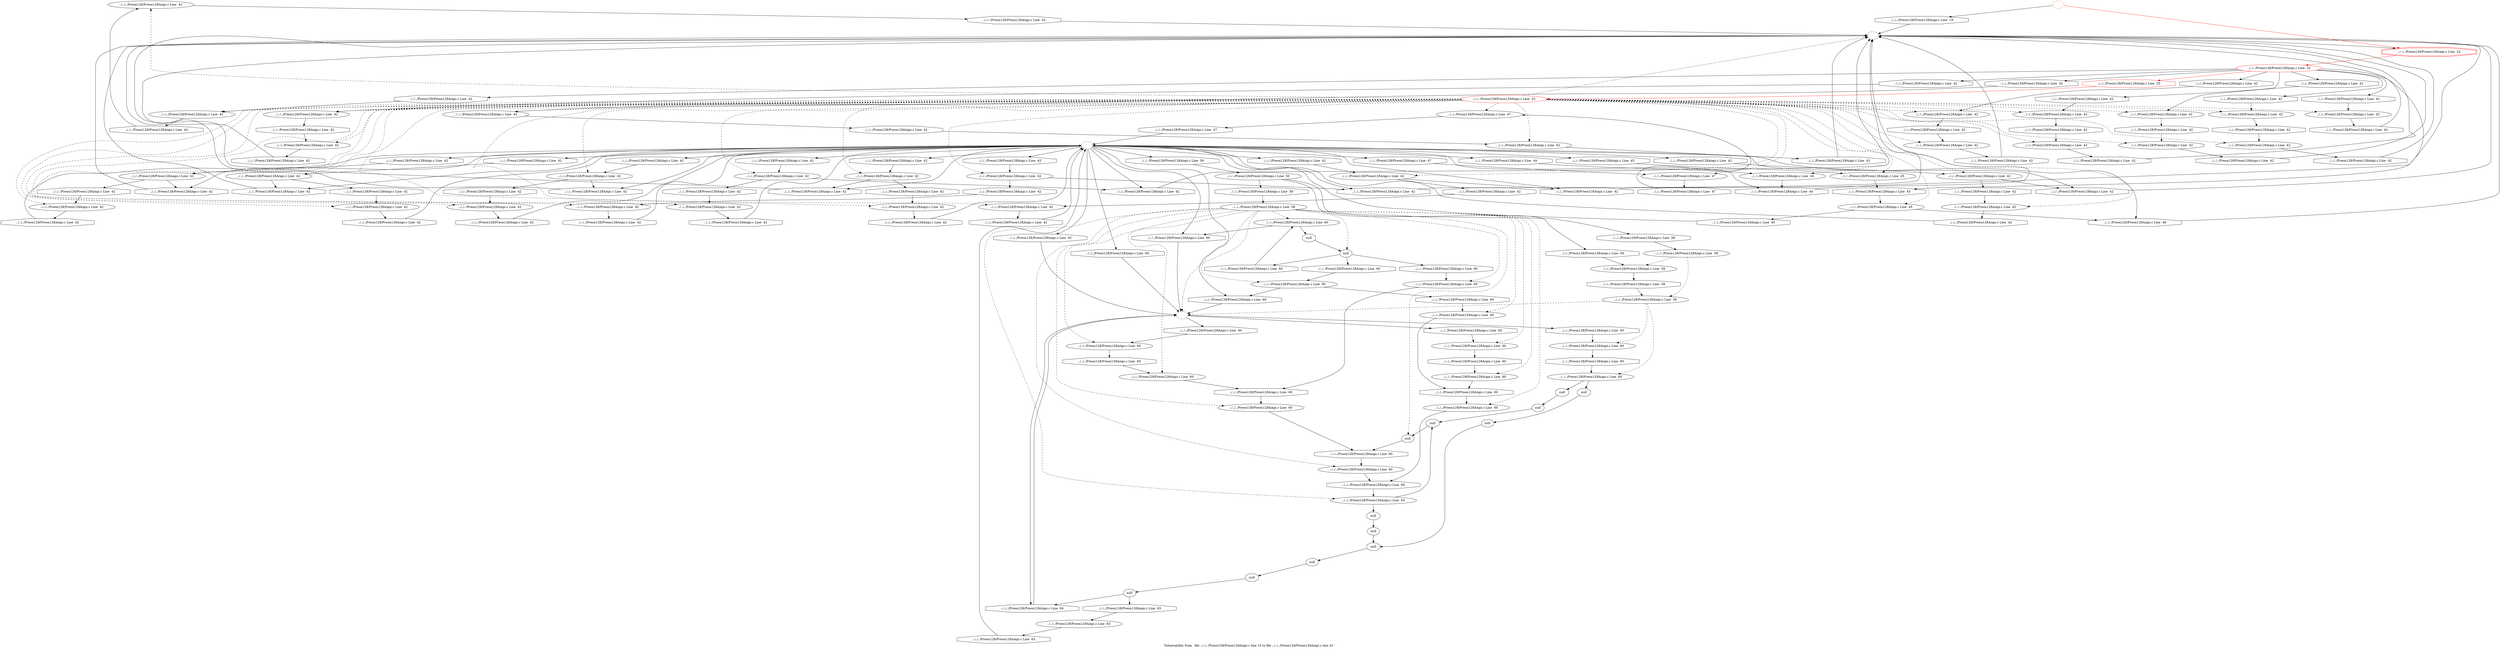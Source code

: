 digraph "Vulnerability from 'file ../../../Preon128/Preon128A/api.c line 15 to file ../../../Preon128/Preon128A/api.c line 23 '  "{
label="Vulnerability from  'file ../../../Preon128/Preon128A/api.c line 15 to file ../../../Preon128/Preon128A/api.c line 23 ' ";
node_368[shape=ellipse,style=solid,label="../../../Preon128/Preon128A/api.c Line  42"]
node_376[shape=octagon,style=solid,label="../../../Preon128/Preon128A/api.c Line  42"]
"node_368"->"node_376"
node_365[shape=octagon,style=solid,label="../../../Preon128/Preon128A/api.c Line  42"]
node_316[shape=ellipse,style=dashed,label=""]
"node_365"->"node_316"
node_364[shape=octagon,style=solid,label="../../../Preon128/Preon128A/api.c Line  42"]
"node_364"->"node_316"
node_369[shape=octagon,style=solid,label="../../../Preon128/Preon128A/api.c Line  42"]
"node_369"->"node_368"
node_370[shape=ellipse,style=solid,label="../../../Preon128/Preon128A/api.c Line  42"]
node_373[shape=octagon,style=solid,label="../../../Preon128/Preon128A/api.c Line  42"]
"node_370"->"node_373"
node_375[shape=octagon,style=solid,label="../../../Preon128/Preon128A/api.c Line  42"]
"node_370"->"node_375"
node_371[shape=octagon,style=solid,label="../../../Preon128/Preon128A/api.c Line  42"]
"node_371"->"node_370"
node_372[shape=ellipse,style=solid,label="../../../Preon128/Preon128A/api.c Line  42"]
node_374[shape=octagon,style=solid,label="../../../Preon128/Preon128A/api.c Line  42"]
"node_372"->"node_374"
"node_373"->"node_372"
node_366[shape=ellipse,style=solid,label="../../../Preon128/Preon128A/api.c Line  42"]
"node_366"->"node_369"
node_363[shape=octagon,style=solid,label="../../../Preon128/Preon128A/api.c Line  42"]
node_315[shape=ellipse,style=dashed,label=""]
"node_363"->"node_315"
node_367[shape=octagon,style=solid,label="../../../Preon128/Preon128A/api.c Line  42"]
"node_367"->"node_366"
"node_315"->"node_364"
"node_315"->"node_371"
node_326[shape=octagon,style=solid,label="../../../Preon128/Preon128A/api.c Line  42"]
"node_315"->"node_326"
node_330[shape=octagon,style=solid,label="../../../Preon128/Preon128A/api.c Line  42"]
"node_315"->"node_330"
node_337[shape=octagon,style=solid,label="../../../Preon128/Preon128A/api.c Line  42"]
"node_315"->"node_337"
node_341[shape=octagon,style=solid,label="../../../Preon128/Preon128A/api.c Line  42"]
"node_315"->"node_341"
node_348[shape=octagon,style=solid,label="../../../Preon128/Preon128A/api.c Line  42"]
"node_315"->"node_348"
node_352[shape=octagon,style=solid,label="../../../Preon128/Preon128A/api.c Line  42"]
"node_315"->"node_352"
node_360[shape=octagon,style=solid,label="../../../Preon128/Preon128A/api.c Line  42"]
"node_315"->"node_360"
node_411[shape=octagon,style=solid,label="../../../Preon128/Preon128A/api.c Line  44"]
"node_315"->"node_411"
node_412[shape=octagon,style=solid,label="../../../Preon128/Preon128A/api.c Line  44"]
"node_315"->"node_412"
node_414[shape=octagon,style=solid,label="../../../Preon128/Preon128A/api.c Line  45"]
"node_315"->"node_414"
node_418[shape=octagon,style=solid,label="../../../Preon128/Preon128A/api.c Line  46"]
"node_315"->"node_418"
"node_315"->"node_375"
node_382[shape=octagon,style=solid,label="../../../Preon128/Preon128A/api.c Line  42"]
"node_315"->"node_382"
node_386[shape=octagon,style=solid,label="../../../Preon128/Preon128A/api.c Line  42"]
"node_315"->"node_386"
node_393[shape=octagon,style=solid,label="../../../Preon128/Preon128A/api.c Line  42"]
"node_315"->"node_393"
node_397[shape=octagon,style=solid,label="../../../Preon128/Preon128A/api.c Line  42"]
"node_315"->"node_397"
node_404[shape=octagon,style=solid,label="../../../Preon128/Preon128A/api.c Line  42"]
"node_315"->"node_404"
node_408[shape=octagon,style=solid,label="../../../Preon128/Preon128A/api.c Line  42"]
"node_315"->"node_408"
node_420[shape=octagon,style=solid,label="../../../Preon128/Preon128A/api.c Line  47"]
"node_315"->"node_420"
node_424[shape=octagon,style=solid,label="../../../Preon128/Preon128A/api.c Line  56"]
"node_315"->"node_424"
node_432[shape=octagon,style=solid,label="../../../Preon128/Preon128A/api.c Line  60"]
"node_315"->"node_432"
node_453[shape=octagon,style=solid,label="../../../Preon128/Preon128A/api.c Line  60"]
"node_315"->"node_453"
node_470[shape=octagon,style=solid,label="../../../Preon128/Preon128A/api.c Line  60"]
"node_315"->"node_470"
node_479[shape=octagon,style=solid,label="../../../Preon128/Preon128A/api.c Line  62"]
"node_315"->"node_479"
node_320[shape=doubleoctagon,style=solid,label="../../../Preon128/Preon128A/api.c Line  22", color=red]
"node_316"->"node_320"
node_317[shape=octagon,style=solid,label="../../../Preon128/Preon128A/api.c Line  19"]
"node_317"->"node_316"
node_318[shape=ellipse,style=dashed,label="", color=red]
"node_318"->"node_317"
"node_318"->"node_320" [color=red]
node_319[shape=ellipse,style=solid,label="../../../Preon128/Preon128A/api.c Line  22", color=red]
"node_319"->"node_367"
node_322[shape=octagon,style=solid,label="../../../Preon128/Preon128A/api.c Line  23", color=red]
"node_319"->"node_322" [color=red]
node_324[shape=octagon,style=solid,label="../../../Preon128/Preon128A/api.c Line  42"]
"node_319"->"node_324"
node_333[shape=octagon,style=solid,label="../../../Preon128/Preon128A/api.c Line  42"]
"node_319"->"node_333"
node_344[shape=octagon,style=solid,label="../../../Preon128/Preon128A/api.c Line  42"]
"node_319"->"node_344"
node_355[shape=octagon,style=solid,label="../../../Preon128/Preon128A/api.c Line  42"]
"node_319"->"node_355"
node_416[shape=octagon,style=solid,label="../../../Preon128/Preon128A/api.c Line  45"]
"node_319"->"node_416"
node_378[shape=octagon,style=solid,label="../../../Preon128/Preon128A/api.c Line  42"]
"node_319"->"node_378"
node_389[shape=octagon,style=solid,label="../../../Preon128/Preon128A/api.c Line  42"]
"node_319"->"node_389"
node_400[shape=octagon,style=solid,label="../../../Preon128/Preon128A/api.c Line  42"]
"node_319"->"node_400"
"node_320"->"node_319" [color=red]
node_321[shape=ellipse,style=solid,label="../../../Preon128/Preon128A/api.c Line  23", color=red]
"node_321"->"node_368" [style=dashed]
"node_321"->"node_370" [style=dashed]
"node_321"->"node_372" [style=dashed]
"node_321"->"node_366" [style=dashed]
"node_321"->"node_316" [style=dashed]
node_323[shape=ellipse,style=solid,label="../../../Preon128/Preon128A/api.c Line  42"]
"node_321"->"node_323" [style=dashed]
node_325[shape=ellipse,style=solid,label="../../../Preon128/Preon128A/api.c Line  42"]
"node_321"->"node_325" [style=dashed]
node_327[shape=ellipse,style=solid,label="../../../Preon128/Preon128A/api.c Line  42"]
"node_321"->"node_327" [style=dashed]
node_332[shape=ellipse,style=solid,label="../../../Preon128/Preon128A/api.c Line  42"]
"node_321"->"node_332" [style=dashed]
node_334[shape=ellipse,style=solid,label="../../../Preon128/Preon128A/api.c Line  42"]
"node_321"->"node_334" [style=dashed]
node_336[shape=ellipse,style=solid,label="../../../Preon128/Preon128A/api.c Line  42"]
"node_321"->"node_336" [style=dashed]
node_338[shape=ellipse,style=solid,label="../../../Preon128/Preon128A/api.c Line  42"]
"node_321"->"node_338" [style=dashed]
node_343[shape=ellipse,style=solid,label="../../../Preon128/Preon128A/api.c Line  42"]
"node_321"->"node_343" [style=dashed]
node_345[shape=ellipse,style=solid,label="../../../Preon128/Preon128A/api.c Line  42"]
"node_321"->"node_345" [style=dashed]
node_347[shape=ellipse,style=solid,label="../../../Preon128/Preon128A/api.c Line  42"]
"node_321"->"node_347" [style=dashed]
node_349[shape=ellipse,style=solid,label="../../../Preon128/Preon128A/api.c Line  42"]
"node_321"->"node_349" [style=dashed]
node_354[shape=ellipse,style=solid,label="../../../Preon128/Preon128A/api.c Line  42"]
"node_321"->"node_354" [style=dashed]
node_356[shape=ellipse,style=solid,label="../../../Preon128/Preon128A/api.c Line  42"]
"node_321"->"node_356" [style=dashed]
node_359[shape=ellipse,style=solid,label="../../../Preon128/Preon128A/api.c Line  42"]
"node_321"->"node_359" [style=dashed]
node_361[shape=ellipse,style=solid,label="../../../Preon128/Preon128A/api.c Line  42"]
"node_321"->"node_361" [style=dashed]
node_413[shape=ellipse,style=solid,label="../../../Preon128/Preon128A/api.c Line  45"]
"node_321"->"node_413" [style=dashed]
node_415[shape=ellipse,style=solid,label="../../../Preon128/Preon128A/api.c Line  45"]
"node_321"->"node_415" [style=dashed]
node_419[shape=ellipse,style=solid,label="../../../Preon128/Preon128A/api.c Line  47"]
"node_321"->"node_419" [style=dashed]
node_377[shape=ellipse,style=solid,label="../../../Preon128/Preon128A/api.c Line  42"]
"node_321"->"node_377" [style=dashed]
node_379[shape=ellipse,style=solid,label="../../../Preon128/Preon128A/api.c Line  42"]
"node_321"->"node_379" [style=dashed]
node_381[shape=ellipse,style=solid,label="../../../Preon128/Preon128A/api.c Line  42"]
"node_321"->"node_381" [style=dashed]
node_383[shape=ellipse,style=solid,label="../../../Preon128/Preon128A/api.c Line  42"]
"node_321"->"node_383" [style=dashed]
node_388[shape=ellipse,style=solid,label="../../../Preon128/Preon128A/api.c Line  42"]
"node_321"->"node_388" [style=dashed]
node_390[shape=ellipse,style=solid,label="../../../Preon128/Preon128A/api.c Line  42"]
"node_321"->"node_390" [style=dashed]
node_392[shape=ellipse,style=solid,label="../../../Preon128/Preon128A/api.c Line  42"]
"node_321"->"node_392" [style=dashed]
node_394[shape=ellipse,style=solid,label="../../../Preon128/Preon128A/api.c Line  42"]
"node_321"->"node_394" [style=dashed]
node_399[shape=ellipse,style=solid,label="../../../Preon128/Preon128A/api.c Line  42"]
"node_321"->"node_399" [style=dashed]
node_401[shape=ellipse,style=solid,label="../../../Preon128/Preon128A/api.c Line  42"]
"node_321"->"node_401" [style=dashed]
node_403[shape=ellipse,style=solid,label="../../../Preon128/Preon128A/api.c Line  42"]
"node_321"->"node_403" [style=dashed]
node_405[shape=ellipse,style=solid,label="../../../Preon128/Preon128A/api.c Line  42"]
"node_321"->"node_405" [style=dashed]
node_410[shape=ellipse,style=solid,label="../../../Preon128/Preon128A/api.c Line  44"]
"node_321"->"node_410" [style=dashed]
node_421[shape=ellipse,style=solid,label="../../../Preon128/Preon128A/api.c Line  47"]
"node_321"->"node_421" [style=dashed]
"node_322"->"node_321" [color=red]
node_331[shape=octagon,style=solid,label="../../../Preon128/Preon128A/api.c Line  42"]
"node_323"->"node_331"
"node_324"->"node_323"
node_328[shape=octagon,style=solid,label="../../../Preon128/Preon128A/api.c Line  42"]
"node_325"->"node_328"
"node_325"->"node_330"
"node_326"->"node_325"
node_329[shape=octagon,style=solid,label="../../../Preon128/Preon128A/api.c Line  42"]
"node_327"->"node_329"
"node_328"->"node_327"
"node_329"->"node_315"
"node_330"->"node_316"
"node_331"->"node_316"
node_335[shape=octagon,style=solid,label="../../../Preon128/Preon128A/api.c Line  42"]
"node_332"->"node_335"
"node_333"->"node_332"
node_342[shape=octagon,style=solid,label="../../../Preon128/Preon128A/api.c Line  42"]
"node_334"->"node_342"
"node_335"->"node_334"
node_339[shape=octagon,style=solid,label="../../../Preon128/Preon128A/api.c Line  42"]
"node_336"->"node_339"
"node_336"->"node_341"
"node_337"->"node_336"
node_340[shape=octagon,style=solid,label="../../../Preon128/Preon128A/api.c Line  42"]
"node_338"->"node_340"
"node_339"->"node_338"
"node_340"->"node_315"
"node_341"->"node_316"
"node_342"->"node_316"
node_346[shape=octagon,style=solid,label="../../../Preon128/Preon128A/api.c Line  42"]
"node_343"->"node_346"
"node_344"->"node_343"
node_353[shape=octagon,style=solid,label="../../../Preon128/Preon128A/api.c Line  42"]
"node_345"->"node_353"
"node_346"->"node_345"
node_350[shape=octagon,style=solid,label="../../../Preon128/Preon128A/api.c Line  42"]
"node_347"->"node_350"
"node_347"->"node_352"
"node_348"->"node_347"
node_351[shape=octagon,style=solid,label="../../../Preon128/Preon128A/api.c Line  42"]
"node_349"->"node_351"
"node_350"->"node_349"
"node_351"->"node_315"
"node_352"->"node_316"
"node_353"->"node_316"
node_357[shape=octagon,style=solid,label="../../../Preon128/Preon128A/api.c Line  42"]
"node_354"->"node_357"
"node_355"->"node_354"
"node_356"->"node_365"
"node_357"->"node_356"
node_358[shape=octagon,style=solid,label="../../../Preon128/Preon128A/api.c Line  47"]
"node_358"->"node_315"
"node_359"->"node_364"
node_362[shape=octagon,style=solid,label="../../../Preon128/Preon128A/api.c Line  42"]
"node_359"->"node_362"
"node_360"->"node_359"
"node_361"->"node_363"
"node_362"->"node_361"
"node_411"->"node_410"
"node_412"->"node_316"
"node_413"->"node_416"
"node_414"->"node_413"
node_417[shape=octagon,style=solid,label="../../../Preon128/Preon128A/api.c Line  45"]
"node_415"->"node_417"
"node_415"->"node_418"
"node_416"->"node_415"
"node_417"->"node_315"
"node_418"->"node_316"
node_422[shape=octagon,style=solid,label="../../../Preon128/Preon128A/api.c Line  47"]
"node_419"->"node_422"
"node_374"->"node_315"
"node_375"->"node_316"
"node_376"->"node_316"
node_380[shape=octagon,style=solid,label="../../../Preon128/Preon128A/api.c Line  42"]
"node_377"->"node_380"
"node_378"->"node_377"
node_387[shape=octagon,style=solid,label="../../../Preon128/Preon128A/api.c Line  42"]
"node_379"->"node_387"
"node_380"->"node_379"
node_384[shape=octagon,style=solid,label="../../../Preon128/Preon128A/api.c Line  42"]
"node_381"->"node_384"
"node_381"->"node_386"
"node_382"->"node_381"
node_385[shape=octagon,style=solid,label="../../../Preon128/Preon128A/api.c Line  42"]
"node_383"->"node_385"
"node_384"->"node_383"
"node_385"->"node_315"
"node_386"->"node_316"
"node_387"->"node_316"
node_391[shape=octagon,style=solid,label="../../../Preon128/Preon128A/api.c Line  42"]
"node_388"->"node_391"
"node_389"->"node_388"
node_398[shape=octagon,style=solid,label="../../../Preon128/Preon128A/api.c Line  42"]
"node_390"->"node_398"
"node_391"->"node_390"
node_395[shape=octagon,style=solid,label="../../../Preon128/Preon128A/api.c Line  42"]
"node_392"->"node_395"
"node_392"->"node_397"
"node_393"->"node_392"
node_396[shape=octagon,style=solid,label="../../../Preon128/Preon128A/api.c Line  42"]
"node_394"->"node_396"
"node_395"->"node_394"
"node_396"->"node_315"
"node_397"->"node_316"
"node_398"->"node_316"
node_402[shape=octagon,style=solid,label="../../../Preon128/Preon128A/api.c Line  42"]
"node_399"->"node_402"
"node_400"->"node_399"
node_409[shape=octagon,style=solid,label="../../../Preon128/Preon128A/api.c Line  42"]
"node_401"->"node_409"
"node_402"->"node_401"
node_406[shape=octagon,style=solid,label="../../../Preon128/Preon128A/api.c Line  42"]
"node_403"->"node_406"
"node_403"->"node_408"
"node_404"->"node_403"
node_407[shape=octagon,style=solid,label="../../../Preon128/Preon128A/api.c Line  42"]
"node_405"->"node_407"
"node_406"->"node_405"
"node_407"->"node_315"
"node_408"->"node_316"
"node_409"->"node_316"
"node_410"->"node_412"
"node_420"->"node_419"
"node_421"->"node_358"
"node_422"->"node_421"
node_423[shape=ellipse,style=solid,label="../../../Preon128/Preon128A/api.c Line  56"]
node_426[shape=octagon,style=solid,label="../../../Preon128/Preon128A/api.c Line  58"]
"node_423"->"node_426"
node_428[shape=octagon,style=solid,label="../../../Preon128/Preon128A/api.c Line  58"]
"node_423"->"node_428"
node_442[shape=octagon,style=solid,label="../../../Preon128/Preon128A/api.c Line  58"]
"node_423"->"node_442"
"node_424"->"node_423"
node_425[shape=ellipse,style=solid,label="../../../Preon128/Preon128A/api.c Line  58"]
node_427[shape=ellipse,style=solid,label="../../../Preon128/Preon128A/api.c Line  58"]
"node_425"->"node_427" [style=dashed]
node_429[shape=ellipse,style=solid,label="../../../Preon128/Preon128A/api.c Line  58"]
"node_425"->"node_429" [style=dashed]
"node_426"->"node_425"
node_430[shape=octagon,style=solid,label="../../../Preon128/Preon128A/api.c Line  58"]
"node_427"->"node_430"
"node_428"->"node_427"
node_431[shape=ellipse,style=dashed,label=""]
"node_429"->"node_431" [style=dashed]
node_433[shape=ellipse,style=solid,label="../../../Preon128/Preon128A/api.c Line  60"]
"node_429"->"node_433" [style=dashed]
node_435[shape=ellipse,style=solid,label="../../../Preon128/Preon128A/api.c Line  60"]
"node_429"->"node_435" [style=dashed]
"node_430"->"node_429"
node_434[shape=octagon,style=solid,label="../../../Preon128/Preon128A/api.c Line  60"]
"node_431"->"node_434"
node_452[shape=octagon,style=solid,label="../../../Preon128/Preon128A/api.c Line  60"]
"node_431"->"node_452"
node_469[shape=octagon,style=solid,label="../../../Preon128/Preon128A/api.c Line  60"]
"node_431"->"node_469"
node_483[shape=octagon,style=solid,label="../../../Preon128/Preon128A/api.c Line  64"]
"node_431"->"node_483"
"node_432"->"node_431"
node_436[shape=octagon,style=solid,label="../../../Preon128/Preon128A/api.c Line  60"]
"node_433"->"node_436"
"node_434"->"node_433"
node_438[shape=octagon,style=solid,label="null"]
"node_435"->"node_438"
node_440[shape=octagon,style=solid,label="null"]
"node_435"->"node_440"
"node_436"->"node_435"
node_437[shape=ellipse,style=solid,label="null"]
node_476[shape=octagon,style=solid,label="null"]
"node_437"->"node_476"
"node_438"->"node_437"
node_439[shape=ellipse,style=solid,label="null"]
node_474[shape=octagon,style=solid,label="null"]
"node_439"->"node_474"
"node_440"->"node_439"
node_441[shape=ellipse,style=solid,label="../../../Preon128/Preon128A/api.c Line  58"]
"node_441"->"node_431" [style=dashed]
node_445[shape=ellipse,style=solid,label="../../../Preon128/Preon128A/api.c Line  60"]
"node_441"->"node_445" [style=dashed]
node_447[shape=ellipse,style=solid,label="../../../Preon128/Preon128A/api.c Line  60"]
"node_441"->"node_447" [style=dashed]
node_449[shape=ellipse,style=solid,label="../../../Preon128/Preon128A/api.c Line  60"]
"node_441"->"node_449" [style=dashed]
node_451[shape=ellipse,style=solid,label="../../../Preon128/Preon128A/api.c Line  60"]
"node_441"->"node_451" [style=dashed]
node_454[shape=ellipse,style=solid,label="../../../Preon128/Preon128A/api.c Line  60"]
"node_441"->"node_454" [style=dashed]
node_456[shape=ellipse,style=solid,label="null"]
"node_441"->"node_456" [style=dashed]
node_458[shape=ellipse,style=solid,label="../../../Preon128/Preon128A/api.c Line  60"]
"node_441"->"node_458" [style=dashed]
node_460[shape=ellipse,style=solid,label="../../../Preon128/Preon128A/api.c Line  60"]
"node_441"->"node_460" [style=dashed]
node_462[shape=ellipse,style=solid,label="../../../Preon128/Preon128A/api.c Line  60"]
"node_441"->"node_462" [style=dashed]
node_464[shape=ellipse,style=solid,label="../../../Preon128/Preon128A/api.c Line  60"]
"node_441"->"node_464" [style=dashed]
node_466[shape=ellipse,style=solid,label="../../../Preon128/Preon128A/api.c Line  60"]
"node_441"->"node_466" [style=dashed]
node_468[shape=ellipse,style=solid,label="../../../Preon128/Preon128A/api.c Line  60"]
"node_441"->"node_468" [style=dashed]
node_471[shape=ellipse,style=solid,label="../../../Preon128/Preon128A/api.c Line  60"]
"node_441"->"node_471" [style=dashed]
node_473[shape=ellipse,style=solid,label="null"]
"node_441"->"node_473" [style=dashed]
"node_442"->"node_441"
node_443[shape=ellipse,style=solid,label="null"]
"node_443"->"node_476"
node_444[shape=octagon,style=solid,label="null"]
"node_444"->"node_443"
"node_445"->"node_444"
"node_445"->"node_474"
node_446[shape=octagon,style=solid,label="../../../Preon128/Preon128A/api.c Line  60"]
"node_446"->"node_445"
"node_447"->"node_446"
node_448[shape=octagon,style=solid,label="../../../Preon128/Preon128A/api.c Line  60"]
"node_448"->"node_447"
"node_449"->"node_448"
node_450[shape=octagon,style=solid,label="../../../Preon128/Preon128A/api.c Line  60"]
"node_450"->"node_449"
"node_451"->"node_450"
"node_452"->"node_451"
"node_453"->"node_431"
"node_454"->"node_453"
node_457[shape=octagon,style=solid,label="null"]
"node_454"->"node_457"
node_455[shape=octagon,style=solid,label="../../../Preon128/Preon128A/api.c Line  60"]
"node_455"->"node_454"
"node_456"->"node_455"
node_461[shape=octagon,style=solid,label="../../../Preon128/Preon128A/api.c Line  60"]
"node_456"->"node_461"
node_472[shape=octagon,style=solid,label="../../../Preon128/Preon128A/api.c Line  60"]
"node_456"->"node_472"
"node_457"->"node_456"
"node_458"->"node_448"
node_459[shape=octagon,style=solid,label="../../../Preon128/Preon128A/api.c Line  60"]
"node_459"->"node_458"
"node_460"->"node_459"
"node_460"->"node_470"
"node_461"->"node_460"
"node_462"->"node_446"
node_463[shape=octagon,style=solid,label="../../../Preon128/Preon128A/api.c Line  60"]
"node_463"->"node_462"
"node_464"->"node_463"
node_465[shape=octagon,style=solid,label="../../../Preon128/Preon128A/api.c Line  60"]
"node_465"->"node_464"
"node_466"->"node_465"
node_467[shape=octagon,style=solid,label="../../../Preon128/Preon128A/api.c Line  60"]
"node_467"->"node_466"
"node_468"->"node_467"
"node_469"->"node_468"
"node_470"->"node_431"
"node_471"->"node_465"
"node_472"->"node_471"
"node_473"->"node_463"
"node_474"->"node_473"
node_475[shape=ellipse,style=solid,label="null"]
node_478[shape=octagon,style=solid,label="null"]
"node_475"->"node_478"
"node_476"->"node_475"
node_477[shape=ellipse,style=solid,label="null"]
node_481[shape=octagon,style=solid,label="../../../Preon128/Preon128A/api.c Line  63"]
"node_477"->"node_481"
"node_477"->"node_483"
"node_478"->"node_477"
"node_479"->"node_431"
node_480[shape=ellipse,style=solid,label="../../../Preon128/Preon128A/api.c Line  63"]
node_482[shape=octagon,style=solid,label="../../../Preon128/Preon128A/api.c Line  63"]
"node_480"->"node_482"
"node_481"->"node_480"
"node_482"->"node_315"
"node_483"->"node_431"
}

